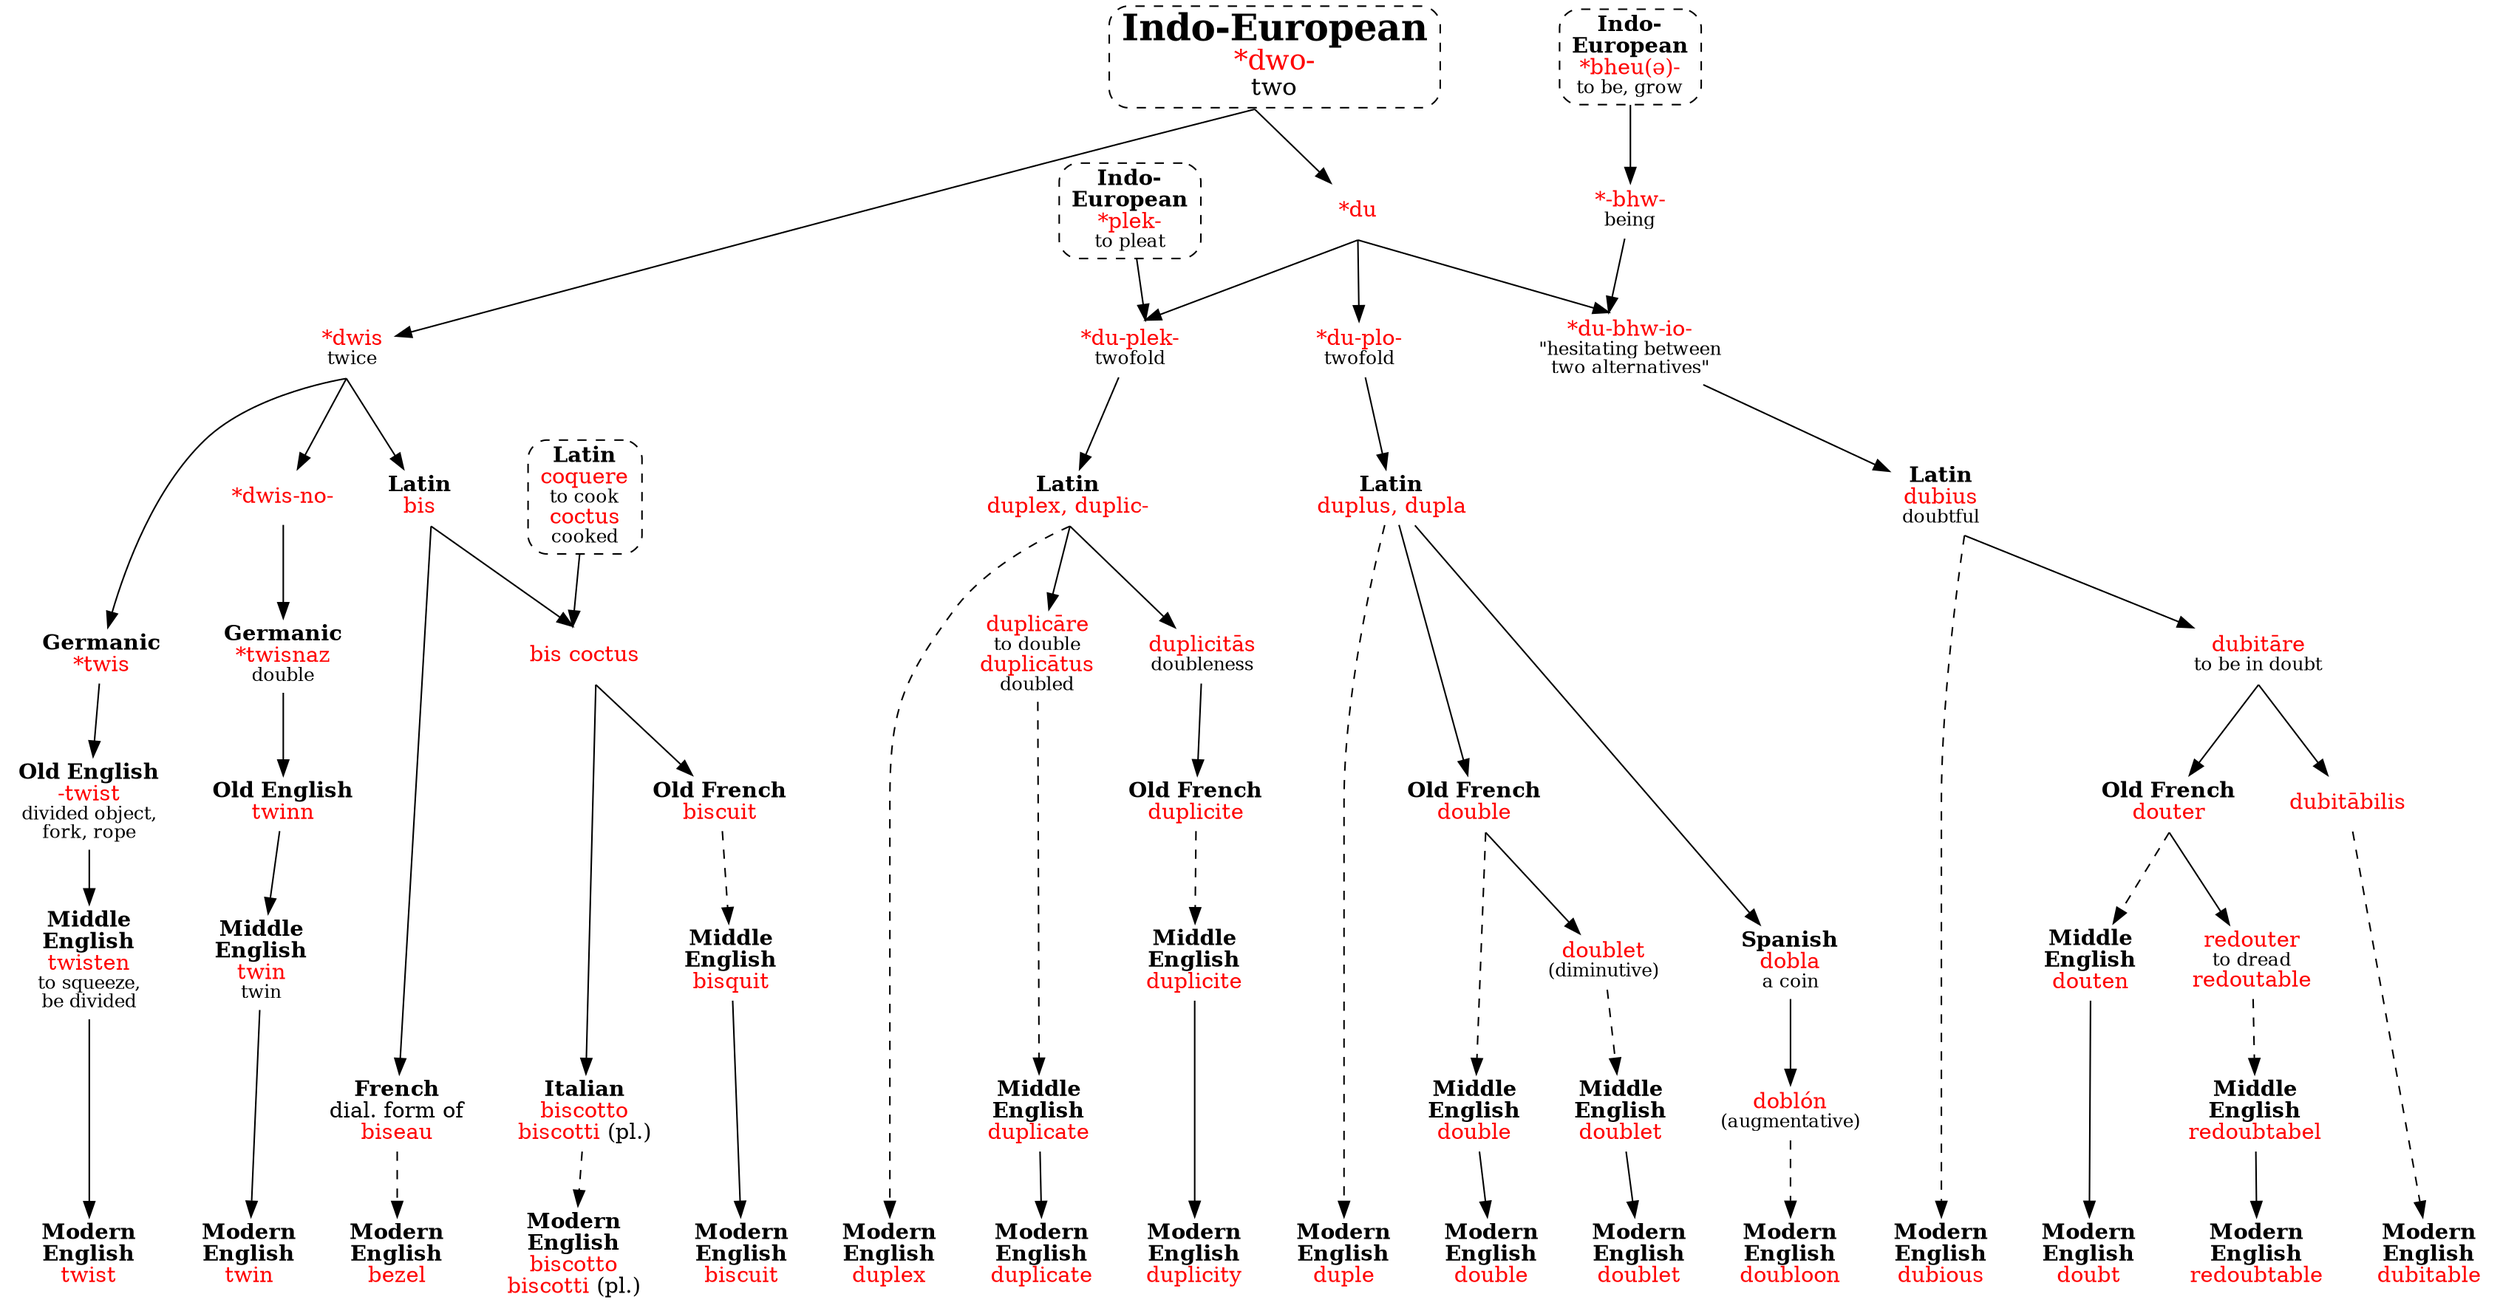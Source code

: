 strict digraph {
/* sources: AHD */
	node [shape=none]
	dwo  [label=<<font point-size="24"><b>Indo-European</b></font><br/><font point-size="18" color="red">*dwo-</font><br/><font point-size="16">two</font>> shape=box style="dashed,rounded" URL="dwo-two0.svg" tooltip=""]

	du [label=<<font color="red">*du</font>>]
	dwis [label=<<font color="red">*dwis</font><br/><font point-size="12">twice</font>>]
	dwo -> { du dwis } [sametail=1]

	duplo [label=<<font color="red">*du-plo-</font><br/><font point-size="12">twofold</font>>]
	duplusL [label=<<b>Latin</b><br/><font color="red">duplus, dupla</font>>]
	duple [label=<<b>Modern<br/>English</b><br/><font color="red">duple</font>>]
	du -> duplo [sametail=1]
	duplo -> duplusL [sametail=1]
	duplusL -> duple [sametail=1 style=dashed]
	
	doubleOF [label=<<b>Old French</b><br/><font color="red">double</font>>]
	doubleME [label=<<b>Middle<br/>English</b><br/><font color="red">double</font>>]
	double [label=<<b>Modern<br/>English</b><br/><font color="red">double</font>>]
	doubletOF [label=<<font color="red">doublet</font><br/><font point-size="12">(diminutive)</font>>]
	doubletME [label=<<b>Middle<br/>English</b><br/><font color="red">doublet</font>>]
	doublet [label=<<b>Modern<br/>English</b><br/><font color="red">doublet</font>>]
	duplusL -> doubleOF
	doubleOF -> doubleME [sametail=1 style=dashed]
	doubleME -> double
	doubleOF -> doubletOF [sametail=1]
	doubletOF -> doubletME [style=dashed]
	doubletME -> doublet
	doblaS [label=<<b>Spanish</b><br/><font color="red">dobla</font><br/><font point-size="12">a coin</font>>]
	doblonS [label=<<font color="red">doblón</font><br/><font point-size="12">(augmentative)</font>>] // what's that mean?
	doubloon [label=<<b>Modern<br/>English</b><br/><font color="red">doubloon</font>>]
	duplusL -> doblaS -> doblonS
	doblonS -> doubloon [style=dashed]
	
	plek [label=<<b>Indo-<br/>European</b><br/><font color="red">*plek-</font><br/><font point-size="12">to pleat</font>> shape=box style="dashed,rounded" URL=".svg"] // not made
	duplek [label=<<font color="red">*du-plek-</font><br/><font point-size="12">twofold</font>>]
	duplexL [label=<<b>Latin</b><br/><font color="red">duplex, duplic-</font>>]
	duplex [label=<<b>Modern<br/>English</b><br/><font color="red">duplex</font>>]
	du -> duplek [sametail=1 samehead=1]
	plek -> duplek [samehead=1]
	duplek -> duplexL
	duplexL -> duplex [style=dashed sametail=1]
	duplicareL [label=<<font color="red">duplicāre</font><br/><font point-size="12">to double</font><br/><font color="red">duplicātus</font><br/><font point-size="12">doubled</font>>]
	duplicateME [label=<<b>Middle<br/>English</b><br/><font color="red">duplicate</font>>]
	duplicate [label=<<b>Modern<br/>English</b><br/><font color="red">duplicate</font>>]
	duplexL -> duplicareL [sametail=1]
	duplicareL -> duplicateME [style=dashed]
	duplicateME -> duplicate
	duplicitasL [label=<<font color="red">duplicitās</font><br/><font point-size="12">doubleness</font>>]
	dupliciteOF [label=<<b>Old French</b><br/><font color="red">duplicite</font>>]
	dupliciteME [label=<<b>Middle<br/>English</b><br/><font color="red">duplicite</font>>]
	duplicity [label=<<b>Modern<br/>English</b><br/><font color="red">duplicity</font>>]
	duplexL -> duplicitasL [sametail=1]
	duplicitasL -> dupliciteOF
	dupliciteOF -> dupliciteME [style=dashed]
	dupliciteME -> duplicity
/* omitted: conduplicate (botany) */
	
	bheu [label=<<b>Indo-<br/>European</b><br/><font color="red">*bheu(ə)-</font><br/><font point-size="12">to be, grow</font>> shape=box style="dashed,rounded" URL="bheu-grow4.svg"]
	bhw [label=<<font color="red">*-bhw-</font><br/><font point-size="12">being</font>>]
	dubhwio [label=<<font color="red">*du-bhw-io-</font><br/><font point-size="12">"hesitating between<br/>two alternatives"</font>>] // AHD gives this as a def for the Latin
	dubiusL [label=<<b>Latin</b><br/><font color="red">dubius</font><br/><font point-size="12">doubtful</font>>]
	du -> dubhwio [sametail=1 samehead=1]
	bheu -> bhw
	bhw -> dubhwio [samehead=1]
	dubhwio -> dubiusL
	dubious [label=<<b>Modern<br/>English</b><br/><font color="red">dubious</font>>]
	dubiusL -> dubious [style=dashed sametail=1]
	
	dubitareL [label=<<font color="red">dubitāre</font><br/><font point-size="12">to be in doubt</font>>]
	douterOF [label=<<b>Old French</b><br/><font color="red">douter</font>>]
	doutenME [label=<<b>Middle<br/>English</b><br/><font color="red">douten</font>>]
	doubt [label=<<b>Modern<br/>English</b><br/><font color="red">doubt</font>>]
	dubiusL -> dubitareL [sametail=1]
	dubitareL -> douterOF [sametail=1]
	douterOF -> doutenME [style=dashed sametail=1]
	doutenME -> doubt
	dubitabilisL [label=<<font color="red">dubitābilis</font>>]
	dubitable [label=<<b>Modern<br/>English</b><br/><font color="red">dubitable</font>>]
	dubitareL -> dubitabilisL [sametail=1]
	dubitabilisL -> dubitable [style=dashed]
	
	redouterOF [label=<<font color="red">redouter</font><br/><font point-size="12">to dread</font><br/><font color="red">redoutable</font>>] // intensive prefix?
	redoubtabelME [label=<<b>Middle<br/>English</b><br/><font color="red">redoubtabel</font>>]
	redoubtable [label=<<b>Modern<br/>English</b><br/><font color="red">redoubtable</font>>]
	douterOF -> redouterOF [sametail=1]
	redouterOF -> redoubtabelME [style=dashed]
	redoubtabelME -> redoubtable	
		
/* twist */
	twisGm [label=<<b>Germanic</b><br/><font color="red">*twis</font>>]
	twistOE [label=<<b>Old English</b><br/><font color="red">-twist</font><br/><font point-size="12">divided object,<br/>fork, rope</font>>]
	twistenME [label=<<b>Middle<br/>English</b><br/><font color="red">twisten</font><br/><font point-size="12">to squeeze,<br/>be divided</font>>]
	twist [label=<<b>Modern<br/>English</b><br/><font color="red">twist</font>>]
	dwis -> twisGm [sametail=1]
	twisGm -> twistOE -> twistenME -> twist	

/* twin */	
	dwisno [label=<<font color="red">*dwis-no-</font>>]
	twisnazGm [label=<<b>Germanic</b><br/><font color="red">*twisnaz</font><br/><font point-size="12">double</font>>]
	twinnOE [label=<<b>Old English</b><br/><font color="red">twinn</font>>]
	twinME [label=<<b>Middle<br/>English</b><br/><font color="red">twin</font><br/><font point-size="12">twin</font>>]
	twin [label=<<b>Modern<br/>English</b><br/><font color="red">twin</font>>]
	dwis -> dwisno [sametail=1]
	dwisno -> twisnazGm -> twinnOE -> twinME -> twin
	
/* bezel, biscuit, biscotto/i */
/* omitted: bis (music), bistort (plant) */
	bisL [label=<<b>Latin</b><br/><font color="red">bis</font>>]
	biseauF [label=<<b>French</b><br/>dial. form of<br/><font color="red">biseau</font>>]
	bezel [label=<<b>Modern<br/>English</b><br/><font color="red">bezel</font>>]
	dwis -> bisL [sametail=1]
	bisL -> biseauF [sametail=1]
	biseauF -> bezel [style=dashed weight=3]
	coctusL [label=<<b>Latin</b><br/><font color="red">coquere</font><br/><font point-size="12">to cook</font><br/><font color="red">coctus</font><br/><font point-size="12">cooked</font>> shape=box style="dashed,rounded" URL=".svg" tooltip="PIE *pekʷ-, to cook or ripen"] // pekw-
	biscoctusL [label=<<font color="red">bis coctus</font>>]
	biscuitOF [label=<<b>Old French</b><br/><font color="red">biscuit</font>>]
	bisquitME [label=<<b>Middle<br/>English</b><br/><font color="red">bisquit</font>>]
	biscuit [label=<<b>Modern<br/>English</b><br/><font color="red">biscuit</font>>]
	bisL -> biscoctusL [sametail=1 samehead=1]
	coctusL -> biscoctusL [samehead=1]
	biscoctusL -> biscuitOF [sametail=1]
	biscuitOF -> bisquitME [style=dashed sametail=1]
	bisquitME -> biscuit
	biscottoI [label=<<b>Italian</b><br/><font color="red">biscotto<br/>biscotti </font>(pl.)>]
	biscotto [label=<<b>Modern<br/>English</b><br/><font color="red">biscotto<br/>biscotti </font>(pl.)>]
	biscoctusL -> biscottoI [sametail=1]
	biscottoI -> biscotto [style=dashed]

	{ rank=sink duple double doublet doubloon duplex duplicate duplicity  doubt dubious dubitable redoubtable twist twin bezel biscuit biscotto }
	{ rank=same duplek duplo dubhwio }
	doblaS -> doblonS -> doubloon [weight=2]
	dubitareL -> dubitabilisL [weight=2]
	biscottoI -> biscotto [weight=2]
	{ rank=same twisnazGm twisGm }
	{ rank=same bisL coctusL duplexL duplusL dubiusL }
}